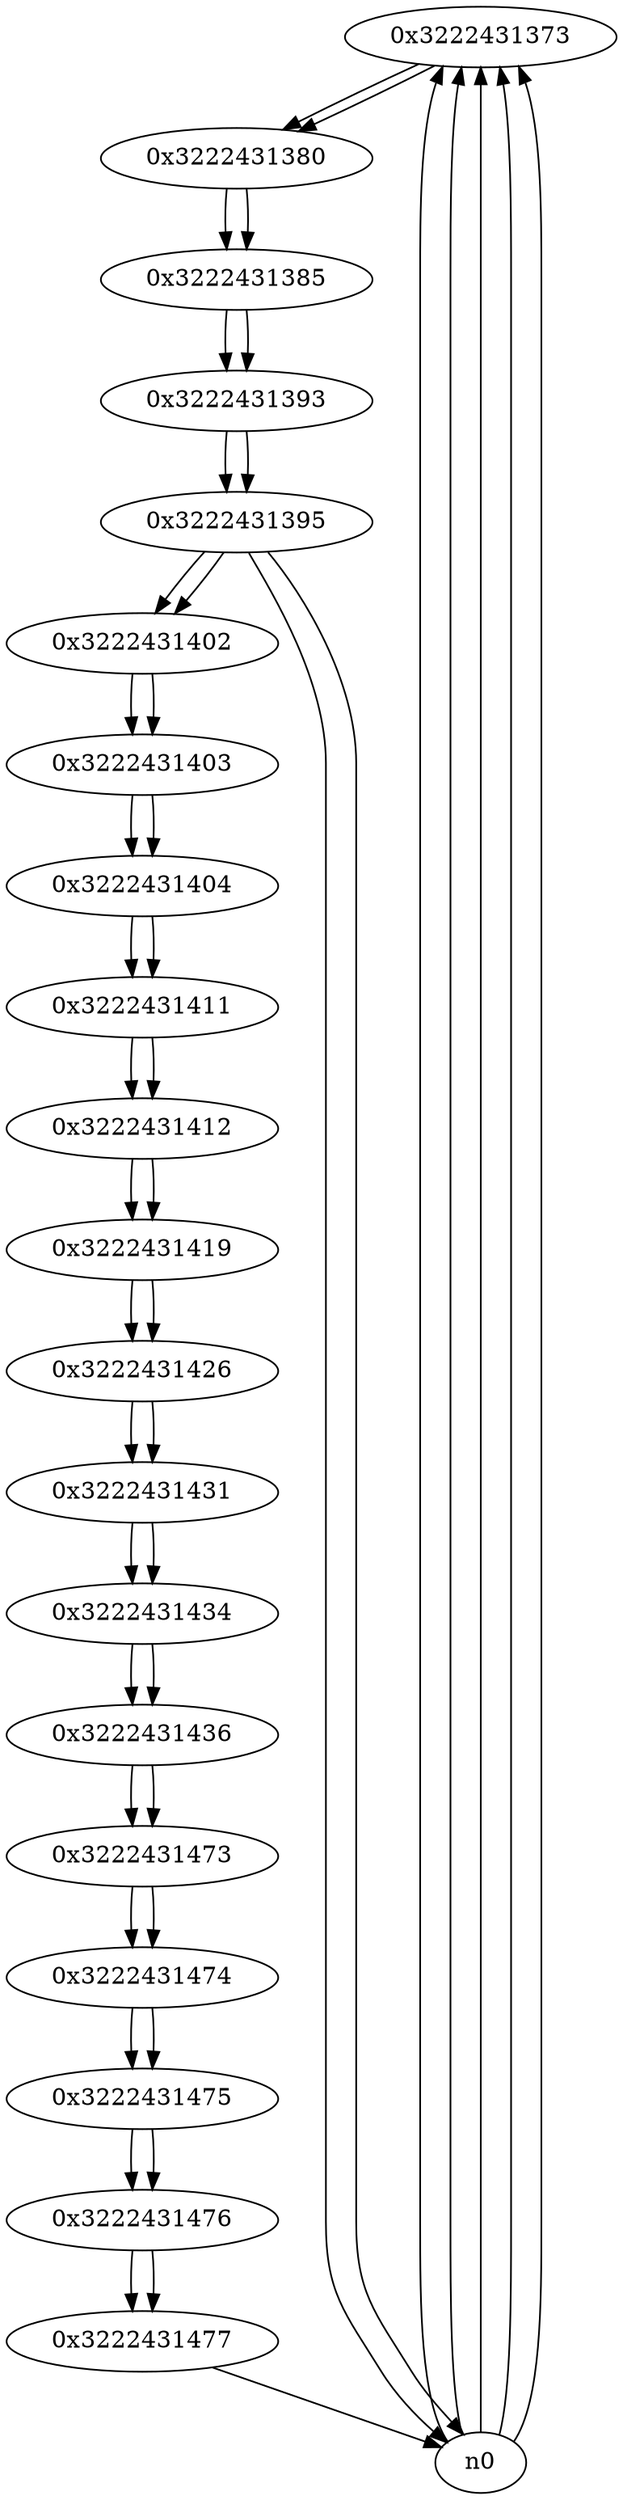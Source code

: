 digraph G{
/* nodes */
  n1 [label="0x3222431373"]
  n2 [label="0x3222431380"]
  n3 [label="0x3222431385"]
  n4 [label="0x3222431393"]
  n5 [label="0x3222431395"]
  n6 [label="0x3222431402"]
  n7 [label="0x3222431403"]
  n8 [label="0x3222431404"]
  n9 [label="0x3222431411"]
  n10 [label="0x3222431412"]
  n11 [label="0x3222431419"]
  n12 [label="0x3222431426"]
  n13 [label="0x3222431431"]
  n14 [label="0x3222431434"]
  n15 [label="0x3222431436"]
  n16 [label="0x3222431473"]
  n17 [label="0x3222431474"]
  n18 [label="0x3222431475"]
  n19 [label="0x3222431476"]
  n20 [label="0x3222431477"]
/* edges */
n1 -> n2;
n0 -> n1;
n0 -> n1;
n0 -> n1;
n0 -> n1;
n0 -> n1;
n2 -> n3;
n1 -> n2;
n3 -> n4;
n2 -> n3;
n4 -> n5;
n3 -> n4;
n5 -> n6;
n5 -> n0;
n5 -> n0;
n4 -> n5;
n6 -> n7;
n5 -> n6;
n7 -> n8;
n6 -> n7;
n8 -> n9;
n7 -> n8;
n9 -> n10;
n8 -> n9;
n10 -> n11;
n9 -> n10;
n11 -> n12;
n10 -> n11;
n12 -> n13;
n11 -> n12;
n13 -> n14;
n12 -> n13;
n14 -> n15;
n13 -> n14;
n15 -> n16;
n14 -> n15;
n16 -> n17;
n15 -> n16;
n17 -> n18;
n16 -> n17;
n18 -> n19;
n17 -> n18;
n19 -> n20;
n18 -> n19;
n20 -> n0;
n19 -> n20;
}
